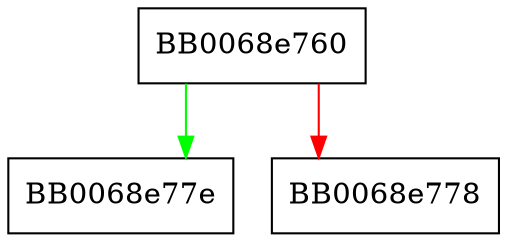digraph bio_core_puts {
  node [shape="box"];
  graph [splines=ortho];
  BB0068e760 -> BB0068e77e [color="green"];
  BB0068e760 -> BB0068e778 [color="red"];
}